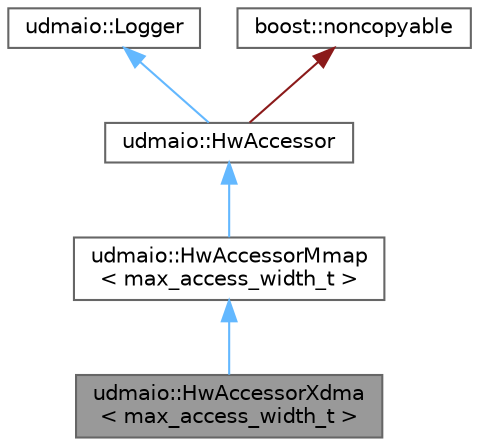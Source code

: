 digraph "udmaio::HwAccessorXdma&lt; max_access_width_t &gt;"
{
 // INTERACTIVE_SVG=YES
 // LATEX_PDF_SIZE
  bgcolor="transparent";
  edge [fontname=Helvetica,fontsize=10,labelfontname=Helvetica,labelfontsize=10];
  node [fontname=Helvetica,fontsize=10,shape=box,height=0.2,width=0.4];
  Node1 [label="udmaio::HwAccessorXdma\l\< max_access_width_t \>",height=0.2,width=0.4,color="gray40", fillcolor="grey60", style="filled", fontcolor="black",tooltip=" "];
  Node2 -> Node1 [dir="back",color="steelblue1",style="solid"];
  Node2 [label="udmaio::HwAccessorMmap\l\< max_access_width_t \>",height=0.2,width=0.4,color="gray40", fillcolor="white", style="filled",URL="$classudmaio_1_1_hw_accessor_mmap.html",tooltip=" "];
  Node3 -> Node2 [dir="back",color="steelblue1",style="solid"];
  Node3 [label="udmaio::HwAccessor",height=0.2,width=0.4,color="gray40", fillcolor="white", style="filled",URL="$classudmaio_1_1_hw_accessor.html",tooltip="Base class for hardware access."];
  Node4 -> Node3 [dir="back",color="steelblue1",style="solid"];
  Node4 [label="udmaio::Logger",height=0.2,width=0.4,color="gray40", fillcolor="white", style="filled",URL="$structudmaio_1_1_logger.html",tooltip=" "];
  Node5 -> Node3 [dir="back",color="firebrick4",style="solid"];
  Node5 [label="boost::noncopyable",height=0.2,width=0.4,color="gray40", fillcolor="white", style="filled",tooltip=" "];
}

